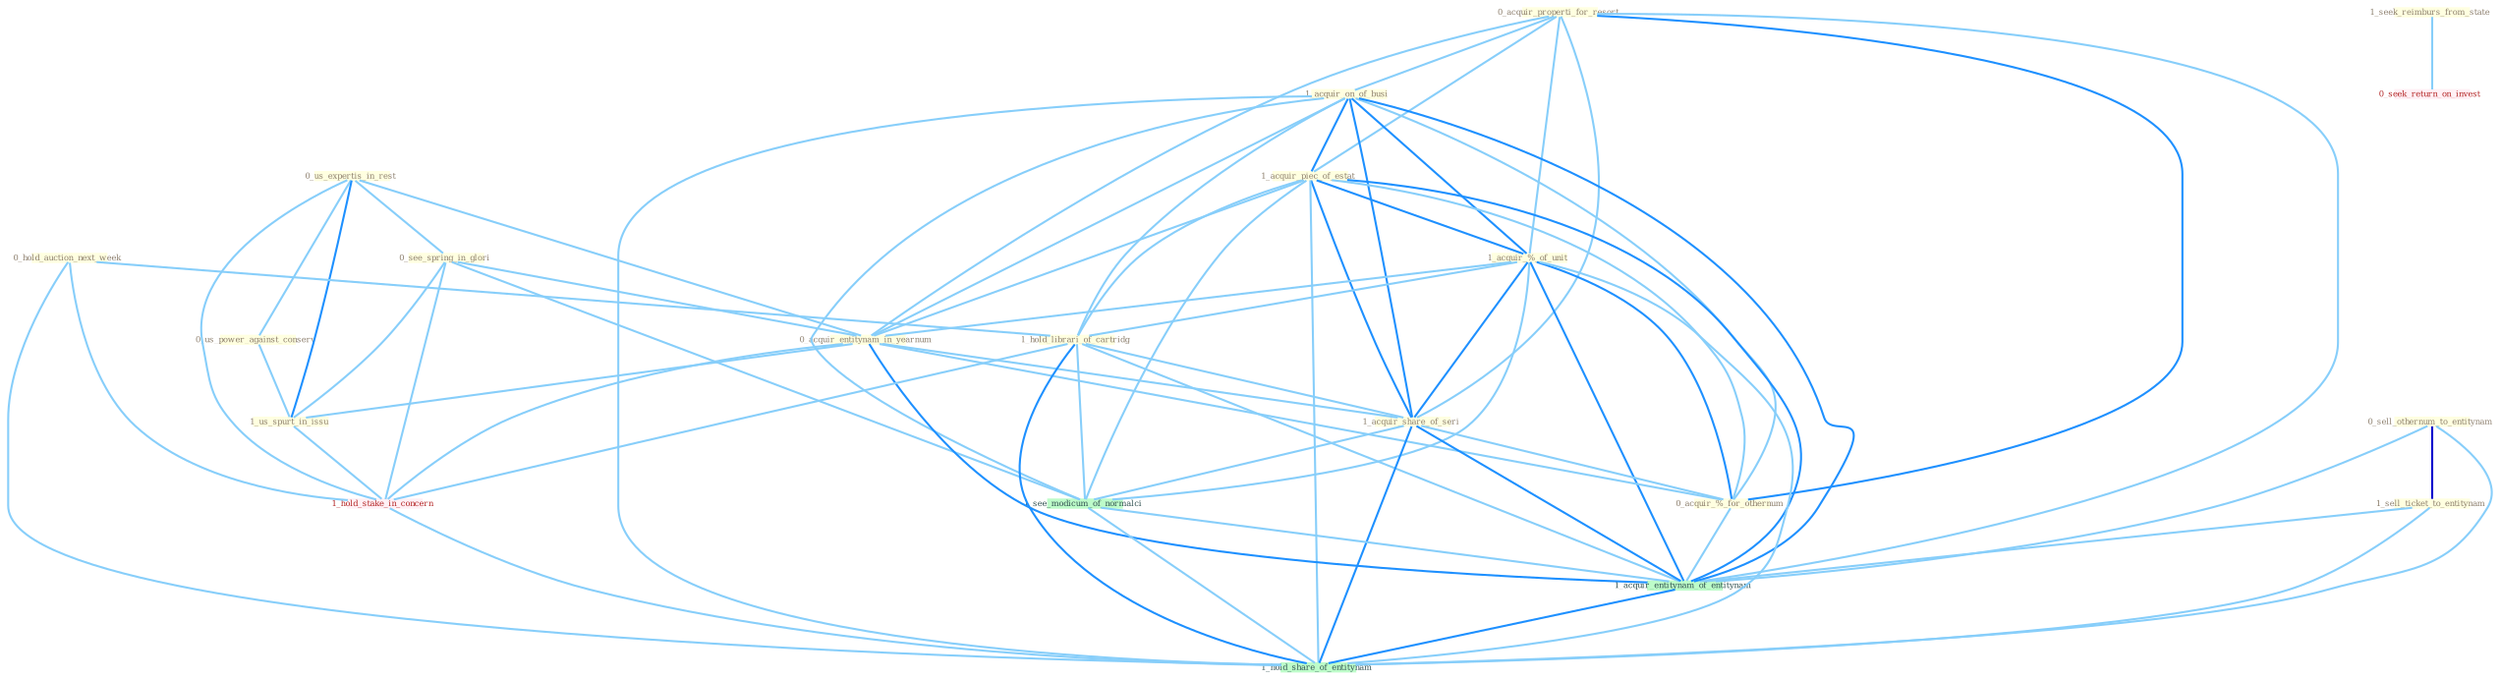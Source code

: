 Graph G{ 
    node
    [shape=polygon,style=filled,width=.5,height=.06,color="#BDFCC9",fixedsize=true,fontsize=4,
    fontcolor="#2f4f4f"];
    {node
    [color="#ffffe0", fontcolor="#8b7d6b"] "0_us_expertis_in_rest " "0_see_spring_in_glori " "0_acquir_properti_for_resort " "1_acquir_on_of_busi " "1_acquir_piec_of_estat " "0_sell_othernum_to_entitynam " "1_acquir_%_of_unit " "0_acquir_entitynam_in_yearnum " "0_hold_auction_next_week " "1_sell_ticket_to_entitynam " "0_us_power_against_conserv " "1_hold_librari_of_cartridg " "1_acquir_share_of_seri " "1_seek_reimburs_from_state " "0_acquir_%_for_othernum " "1_us_spurt_in_issu "}
{node [color="#fff0f5", fontcolor="#b22222"] "1_hold_stake_in_concern " "0_seek_return_on_invest "}
edge [color="#B0E2FF"];

	"0_us_expertis_in_rest " -- "0_see_spring_in_glori " [w="1", color="#87cefa" ];
	"0_us_expertis_in_rest " -- "0_acquir_entitynam_in_yearnum " [w="1", color="#87cefa" ];
	"0_us_expertis_in_rest " -- "0_us_power_against_conserv " [w="1", color="#87cefa" ];
	"0_us_expertis_in_rest " -- "1_us_spurt_in_issu " [w="2", color="#1e90ff" , len=0.8];
	"0_us_expertis_in_rest " -- "1_hold_stake_in_concern " [w="1", color="#87cefa" ];
	"0_see_spring_in_glori " -- "0_acquir_entitynam_in_yearnum " [w="1", color="#87cefa" ];
	"0_see_spring_in_glori " -- "1_us_spurt_in_issu " [w="1", color="#87cefa" ];
	"0_see_spring_in_glori " -- "1_hold_stake_in_concern " [w="1", color="#87cefa" ];
	"0_see_spring_in_glori " -- "1_see_modicum_of_normalci " [w="1", color="#87cefa" ];
	"0_acquir_properti_for_resort " -- "1_acquir_on_of_busi " [w="1", color="#87cefa" ];
	"0_acquir_properti_for_resort " -- "1_acquir_piec_of_estat " [w="1", color="#87cefa" ];
	"0_acquir_properti_for_resort " -- "1_acquir_%_of_unit " [w="1", color="#87cefa" ];
	"0_acquir_properti_for_resort " -- "0_acquir_entitynam_in_yearnum " [w="1", color="#87cefa" ];
	"0_acquir_properti_for_resort " -- "1_acquir_share_of_seri " [w="1", color="#87cefa" ];
	"0_acquir_properti_for_resort " -- "0_acquir_%_for_othernum " [w="2", color="#1e90ff" , len=0.8];
	"0_acquir_properti_for_resort " -- "1_acquir_entitynam_of_entitynam " [w="1", color="#87cefa" ];
	"1_acquir_on_of_busi " -- "1_acquir_piec_of_estat " [w="2", color="#1e90ff" , len=0.8];
	"1_acquir_on_of_busi " -- "1_acquir_%_of_unit " [w="2", color="#1e90ff" , len=0.8];
	"1_acquir_on_of_busi " -- "0_acquir_entitynam_in_yearnum " [w="1", color="#87cefa" ];
	"1_acquir_on_of_busi " -- "1_hold_librari_of_cartridg " [w="1", color="#87cefa" ];
	"1_acquir_on_of_busi " -- "1_acquir_share_of_seri " [w="2", color="#1e90ff" , len=0.8];
	"1_acquir_on_of_busi " -- "0_acquir_%_for_othernum " [w="1", color="#87cefa" ];
	"1_acquir_on_of_busi " -- "1_see_modicum_of_normalci " [w="1", color="#87cefa" ];
	"1_acquir_on_of_busi " -- "1_acquir_entitynam_of_entitynam " [w="2", color="#1e90ff" , len=0.8];
	"1_acquir_on_of_busi " -- "1_hold_share_of_entitynam " [w="1", color="#87cefa" ];
	"1_acquir_piec_of_estat " -- "1_acquir_%_of_unit " [w="2", color="#1e90ff" , len=0.8];
	"1_acquir_piec_of_estat " -- "0_acquir_entitynam_in_yearnum " [w="1", color="#87cefa" ];
	"1_acquir_piec_of_estat " -- "1_hold_librari_of_cartridg " [w="1", color="#87cefa" ];
	"1_acquir_piec_of_estat " -- "1_acquir_share_of_seri " [w="2", color="#1e90ff" , len=0.8];
	"1_acquir_piec_of_estat " -- "0_acquir_%_for_othernum " [w="1", color="#87cefa" ];
	"1_acquir_piec_of_estat " -- "1_see_modicum_of_normalci " [w="1", color="#87cefa" ];
	"1_acquir_piec_of_estat " -- "1_acquir_entitynam_of_entitynam " [w="2", color="#1e90ff" , len=0.8];
	"1_acquir_piec_of_estat " -- "1_hold_share_of_entitynam " [w="1", color="#87cefa" ];
	"0_sell_othernum_to_entitynam " -- "1_sell_ticket_to_entitynam " [w="3", color="#0000cd" , len=0.6];
	"0_sell_othernum_to_entitynam " -- "1_acquir_entitynam_of_entitynam " [w="1", color="#87cefa" ];
	"0_sell_othernum_to_entitynam " -- "1_hold_share_of_entitynam " [w="1", color="#87cefa" ];
	"1_acquir_%_of_unit " -- "0_acquir_entitynam_in_yearnum " [w="1", color="#87cefa" ];
	"1_acquir_%_of_unit " -- "1_hold_librari_of_cartridg " [w="1", color="#87cefa" ];
	"1_acquir_%_of_unit " -- "1_acquir_share_of_seri " [w="2", color="#1e90ff" , len=0.8];
	"1_acquir_%_of_unit " -- "0_acquir_%_for_othernum " [w="2", color="#1e90ff" , len=0.8];
	"1_acquir_%_of_unit " -- "1_see_modicum_of_normalci " [w="1", color="#87cefa" ];
	"1_acquir_%_of_unit " -- "1_acquir_entitynam_of_entitynam " [w="2", color="#1e90ff" , len=0.8];
	"1_acquir_%_of_unit " -- "1_hold_share_of_entitynam " [w="1", color="#87cefa" ];
	"0_acquir_entitynam_in_yearnum " -- "1_acquir_share_of_seri " [w="1", color="#87cefa" ];
	"0_acquir_entitynam_in_yearnum " -- "0_acquir_%_for_othernum " [w="1", color="#87cefa" ];
	"0_acquir_entitynam_in_yearnum " -- "1_us_spurt_in_issu " [w="1", color="#87cefa" ];
	"0_acquir_entitynam_in_yearnum " -- "1_hold_stake_in_concern " [w="1", color="#87cefa" ];
	"0_acquir_entitynam_in_yearnum " -- "1_acquir_entitynam_of_entitynam " [w="2", color="#1e90ff" , len=0.8];
	"0_hold_auction_next_week " -- "1_hold_librari_of_cartridg " [w="1", color="#87cefa" ];
	"0_hold_auction_next_week " -- "1_hold_stake_in_concern " [w="1", color="#87cefa" ];
	"0_hold_auction_next_week " -- "1_hold_share_of_entitynam " [w="1", color="#87cefa" ];
	"1_sell_ticket_to_entitynam " -- "1_acquir_entitynam_of_entitynam " [w="1", color="#87cefa" ];
	"1_sell_ticket_to_entitynam " -- "1_hold_share_of_entitynam " [w="1", color="#87cefa" ];
	"0_us_power_against_conserv " -- "1_us_spurt_in_issu " [w="1", color="#87cefa" ];
	"1_hold_librari_of_cartridg " -- "1_acquir_share_of_seri " [w="1", color="#87cefa" ];
	"1_hold_librari_of_cartridg " -- "1_hold_stake_in_concern " [w="1", color="#87cefa" ];
	"1_hold_librari_of_cartridg " -- "1_see_modicum_of_normalci " [w="1", color="#87cefa" ];
	"1_hold_librari_of_cartridg " -- "1_acquir_entitynam_of_entitynam " [w="1", color="#87cefa" ];
	"1_hold_librari_of_cartridg " -- "1_hold_share_of_entitynam " [w="2", color="#1e90ff" , len=0.8];
	"1_acquir_share_of_seri " -- "0_acquir_%_for_othernum " [w="1", color="#87cefa" ];
	"1_acquir_share_of_seri " -- "1_see_modicum_of_normalci " [w="1", color="#87cefa" ];
	"1_acquir_share_of_seri " -- "1_acquir_entitynam_of_entitynam " [w="2", color="#1e90ff" , len=0.8];
	"1_acquir_share_of_seri " -- "1_hold_share_of_entitynam " [w="2", color="#1e90ff" , len=0.8];
	"1_seek_reimburs_from_state " -- "0_seek_return_on_invest " [w="1", color="#87cefa" ];
	"0_acquir_%_for_othernum " -- "1_acquir_entitynam_of_entitynam " [w="1", color="#87cefa" ];
	"1_us_spurt_in_issu " -- "1_hold_stake_in_concern " [w="1", color="#87cefa" ];
	"1_hold_stake_in_concern " -- "1_hold_share_of_entitynam " [w="1", color="#87cefa" ];
	"1_see_modicum_of_normalci " -- "1_acquir_entitynam_of_entitynam " [w="1", color="#87cefa" ];
	"1_see_modicum_of_normalci " -- "1_hold_share_of_entitynam " [w="1", color="#87cefa" ];
	"1_acquir_entitynam_of_entitynam " -- "1_hold_share_of_entitynam " [w="2", color="#1e90ff" , len=0.8];
}